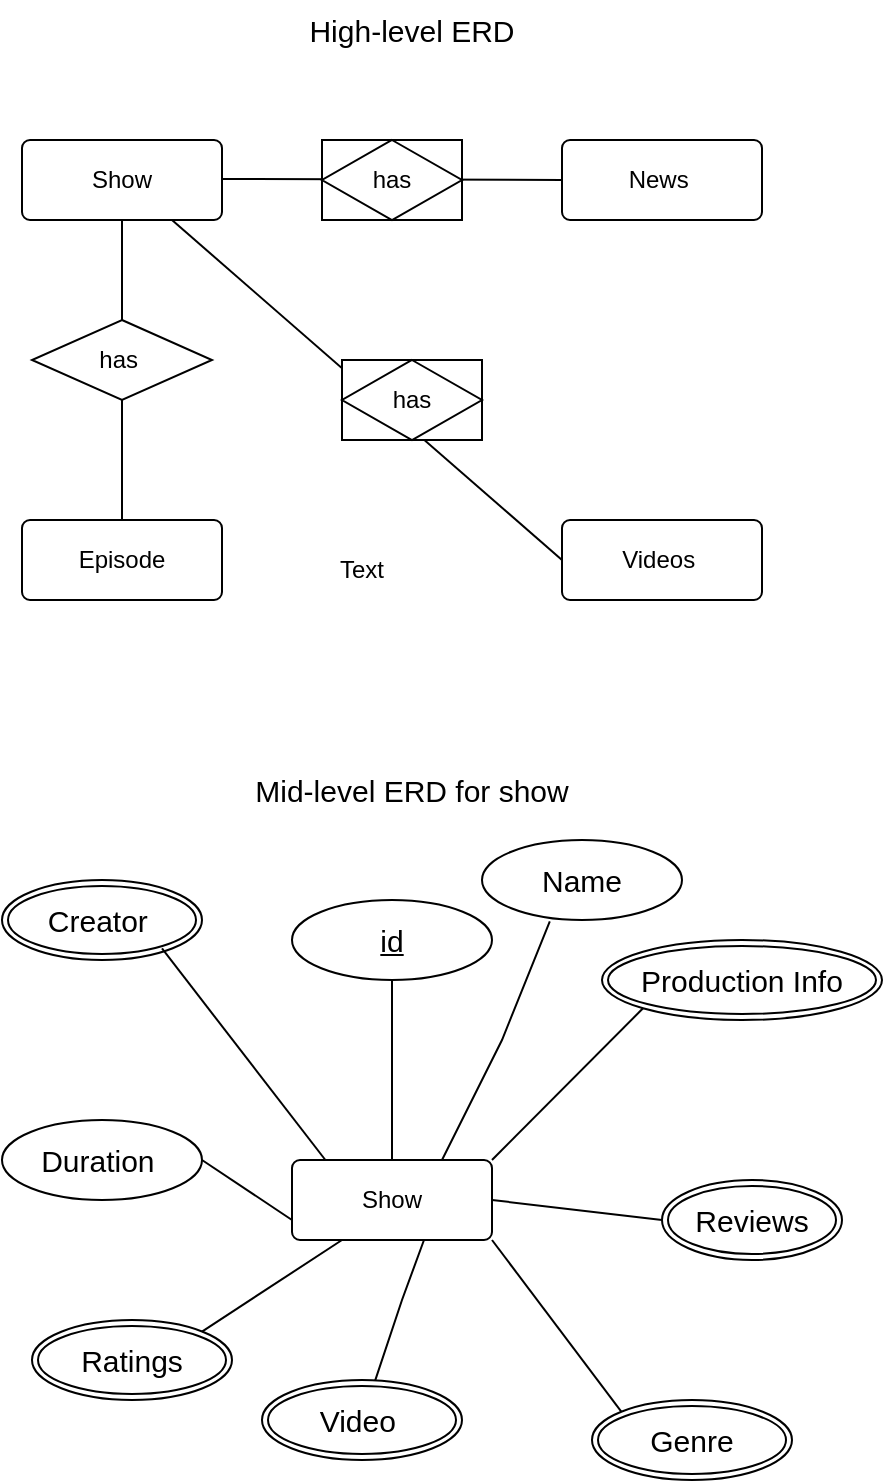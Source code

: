 <mxfile version="17.4.0" type="github">
  <diagram id="tvsblLhzpfjOxUeaPz7c" name="Page-1">
    <mxGraphModel dx="262" dy="411" grid="1" gridSize="10" guides="1" tooltips="1" connect="1" arrows="1" fold="1" page="1" pageScale="1" pageWidth="850" pageHeight="1100" math="0" shadow="0">
      <root>
        <mxCell id="0" />
        <mxCell id="1" parent="0" />
        <mxCell id="cYwPm0RUeBfQOceWDUYd-1" value="Show" style="rounded=1;arcSize=10;whiteSpace=wrap;html=1;align=center;" vertex="1" parent="1">
          <mxGeometry x="90" y="120" width="100" height="40" as="geometry" />
        </mxCell>
        <mxCell id="cYwPm0RUeBfQOceWDUYd-8" style="edgeStyle=orthogonalEdgeStyle;rounded=0;orthogonalLoop=1;jettySize=auto;html=1;exitX=0.5;exitY=1;exitDx=0;exitDy=0;" edge="1" parent="1" source="cYwPm0RUeBfQOceWDUYd-1" target="cYwPm0RUeBfQOceWDUYd-1">
          <mxGeometry relative="1" as="geometry" />
        </mxCell>
        <mxCell id="cYwPm0RUeBfQOceWDUYd-9" style="edgeStyle=orthogonalEdgeStyle;rounded=0;orthogonalLoop=1;jettySize=auto;html=1;exitX=0.5;exitY=1;exitDx=0;exitDy=0;" edge="1" parent="1">
          <mxGeometry relative="1" as="geometry">
            <mxPoint x="120" y="250" as="sourcePoint" />
            <mxPoint x="120" y="250" as="targetPoint" />
          </mxGeometry>
        </mxCell>
        <mxCell id="cYwPm0RUeBfQOceWDUYd-10" value="Episode" style="rounded=1;arcSize=10;whiteSpace=wrap;html=1;align=center;" vertex="1" parent="1">
          <mxGeometry x="90" y="310" width="100" height="40" as="geometry" />
        </mxCell>
        <mxCell id="cYwPm0RUeBfQOceWDUYd-11" value="News&amp;nbsp;" style="rounded=1;arcSize=10;whiteSpace=wrap;html=1;align=center;" vertex="1" parent="1">
          <mxGeometry x="360" y="120" width="100" height="40" as="geometry" />
        </mxCell>
        <mxCell id="cYwPm0RUeBfQOceWDUYd-12" value="Videos&amp;nbsp;" style="rounded=1;arcSize=10;whiteSpace=wrap;html=1;align=center;" vertex="1" parent="1">
          <mxGeometry x="360" y="310" width="100" height="40" as="geometry" />
        </mxCell>
        <mxCell id="cYwPm0RUeBfQOceWDUYd-13" value="" style="endArrow=none;html=1;rounded=0;exitX=0.5;exitY=1;exitDx=0;exitDy=0;entryX=0.5;entryY=0;entryDx=0;entryDy=0;" edge="1" parent="1" source="cYwPm0RUeBfQOceWDUYd-1" target="cYwPm0RUeBfQOceWDUYd-10">
          <mxGeometry relative="1" as="geometry">
            <mxPoint x="150" y="280" as="sourcePoint" />
            <mxPoint x="310" y="280" as="targetPoint" />
          </mxGeometry>
        </mxCell>
        <mxCell id="cYwPm0RUeBfQOceWDUYd-6" value="has&amp;nbsp;" style="shape=rhombus;perimeter=rhombusPerimeter;whiteSpace=wrap;html=1;align=center;" vertex="1" parent="1">
          <mxGeometry x="95" y="210" width="90" height="40" as="geometry" />
        </mxCell>
        <mxCell id="cYwPm0RUeBfQOceWDUYd-16" value="" style="endArrow=none;html=1;rounded=0;entryX=0;entryY=0.5;entryDx=0;entryDy=0;exitX=0.75;exitY=1;exitDx=0;exitDy=0;" edge="1" parent="1" source="cYwPm0RUeBfQOceWDUYd-1" target="cYwPm0RUeBfQOceWDUYd-12">
          <mxGeometry relative="1" as="geometry">
            <mxPoint x="190" y="329.5" as="sourcePoint" />
            <mxPoint x="350" y="329.5" as="targetPoint" />
            <Array as="points" />
          </mxGeometry>
        </mxCell>
        <mxCell id="cYwPm0RUeBfQOceWDUYd-18" value="" style="endArrow=none;html=1;rounded=0;entryX=0;entryY=0.5;entryDx=0;entryDy=0;" edge="1" parent="1" target="cYwPm0RUeBfQOceWDUYd-11">
          <mxGeometry relative="1" as="geometry">
            <mxPoint x="190" y="139.5" as="sourcePoint" />
            <mxPoint x="350" y="139.5" as="targetPoint" />
          </mxGeometry>
        </mxCell>
        <mxCell id="cYwPm0RUeBfQOceWDUYd-7" value="has" style="shape=associativeEntity;whiteSpace=wrap;html=1;align=center;" vertex="1" parent="1">
          <mxGeometry x="240" y="120" width="70" height="40" as="geometry" />
        </mxCell>
        <mxCell id="cYwPm0RUeBfQOceWDUYd-15" value="has" style="shape=associativeEntity;whiteSpace=wrap;html=1;align=center;" vertex="1" parent="1">
          <mxGeometry x="250" y="230" width="70" height="40" as="geometry" />
        </mxCell>
        <mxCell id="cYwPm0RUeBfQOceWDUYd-23" value="Text" style="text;html=1;strokeColor=none;fillColor=none;align=center;verticalAlign=middle;whiteSpace=wrap;rounded=0;" vertex="1" parent="1">
          <mxGeometry x="230" y="320" width="60" height="30" as="geometry" />
        </mxCell>
        <mxCell id="cYwPm0RUeBfQOceWDUYd-24" value="&lt;font style=&quot;font-size: 15px&quot;&gt;High-level ERD&lt;/font&gt;" style="text;html=1;strokeColor=none;fillColor=none;align=center;verticalAlign=middle;whiteSpace=wrap;rounded=0;" vertex="1" parent="1">
          <mxGeometry x="210" y="50" width="150" height="30" as="geometry" />
        </mxCell>
        <mxCell id="cYwPm0RUeBfQOceWDUYd-26" value="&lt;font style=&quot;font-size: 15px&quot;&gt;Mid-level ERD for show&lt;/font&gt;" style="text;html=1;strokeColor=none;fillColor=none;align=center;verticalAlign=middle;whiteSpace=wrap;rounded=0;" vertex="1" parent="1">
          <mxGeometry x="200" y="430" width="170" height="30" as="geometry" />
        </mxCell>
        <mxCell id="cYwPm0RUeBfQOceWDUYd-27" value="Show" style="rounded=1;arcSize=10;whiteSpace=wrap;html=1;align=center;" vertex="1" parent="1">
          <mxGeometry x="225" y="630" width="100" height="40" as="geometry" />
        </mxCell>
        <mxCell id="cYwPm0RUeBfQOceWDUYd-28" value="Duration&amp;nbsp;" style="ellipse;whiteSpace=wrap;html=1;align=center;fontSize=15;" vertex="1" parent="1">
          <mxGeometry x="80" y="610" width="100" height="40" as="geometry" />
        </mxCell>
        <mxCell id="cYwPm0RUeBfQOceWDUYd-29" value="id" style="ellipse;whiteSpace=wrap;html=1;align=center;fontStyle=4;fontSize=15;" vertex="1" parent="1">
          <mxGeometry x="225" y="500" width="100" height="40" as="geometry" />
        </mxCell>
        <mxCell id="cYwPm0RUeBfQOceWDUYd-31" value="Genre" style="ellipse;shape=doubleEllipse;margin=3;whiteSpace=wrap;html=1;align=center;fontSize=15;" vertex="1" parent="1">
          <mxGeometry x="375" y="750" width="100" height="40" as="geometry" />
        </mxCell>
        <mxCell id="cYwPm0RUeBfQOceWDUYd-32" value="Video&amp;nbsp;" style="ellipse;shape=doubleEllipse;margin=3;whiteSpace=wrap;html=1;align=center;fontSize=15;" vertex="1" parent="1">
          <mxGeometry x="210" y="740" width="100" height="40" as="geometry" />
        </mxCell>
        <mxCell id="cYwPm0RUeBfQOceWDUYd-33" value="Reviews" style="ellipse;shape=doubleEllipse;margin=3;whiteSpace=wrap;html=1;align=center;fontSize=15;" vertex="1" parent="1">
          <mxGeometry x="410" y="640" width="90" height="40" as="geometry" />
        </mxCell>
        <mxCell id="cYwPm0RUeBfQOceWDUYd-34" value="Production Info" style="ellipse;shape=doubleEllipse;margin=3;whiteSpace=wrap;html=1;align=center;fontSize=15;" vertex="1" parent="1">
          <mxGeometry x="380" y="520" width="140" height="40" as="geometry" />
        </mxCell>
        <mxCell id="cYwPm0RUeBfQOceWDUYd-36" value="Creator&amp;nbsp;" style="ellipse;shape=doubleEllipse;margin=3;whiteSpace=wrap;html=1;align=center;fontSize=15;" vertex="1" parent="1">
          <mxGeometry x="80" y="490" width="100" height="40" as="geometry" />
        </mxCell>
        <mxCell id="cYwPm0RUeBfQOceWDUYd-38" value="" style="endArrow=none;html=1;rounded=0;fontSize=15;entryX=0;entryY=0.5;entryDx=0;entryDy=0;" edge="1" parent="1" target="cYwPm0RUeBfQOceWDUYd-33">
          <mxGeometry relative="1" as="geometry">
            <mxPoint x="325" y="650" as="sourcePoint" />
            <mxPoint x="485" y="650" as="targetPoint" />
          </mxGeometry>
        </mxCell>
        <mxCell id="cYwPm0RUeBfQOceWDUYd-39" value="" style="endArrow=none;html=1;rounded=0;fontSize=15;entryX=0;entryY=0;entryDx=0;entryDy=0;exitX=1;exitY=1;exitDx=0;exitDy=0;" edge="1" parent="1" source="cYwPm0RUeBfQOceWDUYd-27" target="cYwPm0RUeBfQOceWDUYd-31">
          <mxGeometry relative="1" as="geometry">
            <mxPoint x="335" y="660" as="sourcePoint" />
            <mxPoint x="420" y="670" as="targetPoint" />
            <Array as="points" />
          </mxGeometry>
        </mxCell>
        <mxCell id="cYwPm0RUeBfQOceWDUYd-40" value="" style="endArrow=none;html=1;rounded=0;fontSize=15;exitX=0.66;exitY=1;exitDx=0;exitDy=0;exitPerimeter=0;" edge="1" parent="1" source="cYwPm0RUeBfQOceWDUYd-27" target="cYwPm0RUeBfQOceWDUYd-32">
          <mxGeometry relative="1" as="geometry">
            <mxPoint x="335" y="680" as="sourcePoint" />
            <mxPoint x="399.883" y="765.763" as="targetPoint" />
            <Array as="points">
              <mxPoint x="280" y="700" />
            </Array>
          </mxGeometry>
        </mxCell>
        <mxCell id="cYwPm0RUeBfQOceWDUYd-41" value="" style="endArrow=none;html=1;rounded=0;fontSize=15;entryX=0.167;entryY=0;entryDx=0;entryDy=0;exitX=1;exitY=1;exitDx=0;exitDy=0;entryPerimeter=0;" edge="1" parent="1" target="cYwPm0RUeBfQOceWDUYd-27">
          <mxGeometry relative="1" as="geometry">
            <mxPoint x="160" y="524.24" as="sourcePoint" />
            <mxPoint x="224.883" y="610.003" as="targetPoint" />
            <Array as="points" />
          </mxGeometry>
        </mxCell>
        <mxCell id="cYwPm0RUeBfQOceWDUYd-42" value="" style="endArrow=none;html=1;rounded=0;fontSize=15;entryX=1;entryY=0.5;entryDx=0;entryDy=0;exitX=0;exitY=0.75;exitDx=0;exitDy=0;" edge="1" parent="1" source="cYwPm0RUeBfQOceWDUYd-27" target="cYwPm0RUeBfQOceWDUYd-28">
          <mxGeometry relative="1" as="geometry">
            <mxPoint x="355" y="700" as="sourcePoint" />
            <mxPoint x="419.883" y="785.763" as="targetPoint" />
            <Array as="points" />
          </mxGeometry>
        </mxCell>
        <mxCell id="cYwPm0RUeBfQOceWDUYd-43" value="" style="endArrow=none;html=1;rounded=0;fontSize=15;entryX=0.75;entryY=0;entryDx=0;entryDy=0;exitX=0.339;exitY=1.017;exitDx=0;exitDy=0;exitPerimeter=0;" edge="1" parent="1" source="cYwPm0RUeBfQOceWDUYd-49" target="cYwPm0RUeBfQOceWDUYd-27">
          <mxGeometry relative="1" as="geometry">
            <mxPoint x="365" y="710" as="sourcePoint" />
            <mxPoint x="429.883" y="795.763" as="targetPoint" />
            <Array as="points">
              <mxPoint x="330" y="570" />
            </Array>
          </mxGeometry>
        </mxCell>
        <mxCell id="cYwPm0RUeBfQOceWDUYd-44" value="" style="endArrow=none;html=1;rounded=0;fontSize=15;entryX=1;entryY=0;entryDx=0;entryDy=0;exitX=0;exitY=1;exitDx=0;exitDy=0;" edge="1" parent="1" source="cYwPm0RUeBfQOceWDUYd-34" target="cYwPm0RUeBfQOceWDUYd-27">
          <mxGeometry relative="1" as="geometry">
            <mxPoint x="375" y="720" as="sourcePoint" />
            <mxPoint x="439.883" y="805.763" as="targetPoint" />
            <Array as="points" />
          </mxGeometry>
        </mxCell>
        <mxCell id="cYwPm0RUeBfQOceWDUYd-46" value="Ratings" style="ellipse;shape=doubleEllipse;margin=3;whiteSpace=wrap;html=1;align=center;fontSize=15;" vertex="1" parent="1">
          <mxGeometry x="95" y="710" width="100" height="40" as="geometry" />
        </mxCell>
        <mxCell id="cYwPm0RUeBfQOceWDUYd-47" value="" style="endArrow=none;html=1;rounded=0;fontSize=15;entryX=1;entryY=0;entryDx=0;entryDy=0;exitX=0.25;exitY=1;exitDx=0;exitDy=0;" edge="1" parent="1" source="cYwPm0RUeBfQOceWDUYd-27">
          <mxGeometry relative="1" as="geometry">
            <mxPoint x="255.74" y="640.0" as="sourcePoint" />
            <mxPoint x="180" y="715.79" as="targetPoint" />
            <Array as="points" />
          </mxGeometry>
        </mxCell>
        <mxCell id="cYwPm0RUeBfQOceWDUYd-49" value="Name" style="ellipse;whiteSpace=wrap;html=1;align=center;fontSize=15;" vertex="1" parent="1">
          <mxGeometry x="320" y="470" width="100" height="40" as="geometry" />
        </mxCell>
        <mxCell id="cYwPm0RUeBfQOceWDUYd-50" value="" style="endArrow=none;html=1;rounded=0;fontSize=15;exitX=0.5;exitY=1;exitDx=0;exitDy=0;" edge="1" parent="1" source="cYwPm0RUeBfQOceWDUYd-29" target="cYwPm0RUeBfQOceWDUYd-27">
          <mxGeometry relative="1" as="geometry">
            <mxPoint x="270" y="550" as="sourcePoint" />
            <mxPoint x="380" y="640" as="targetPoint" />
          </mxGeometry>
        </mxCell>
      </root>
    </mxGraphModel>
  </diagram>
</mxfile>
